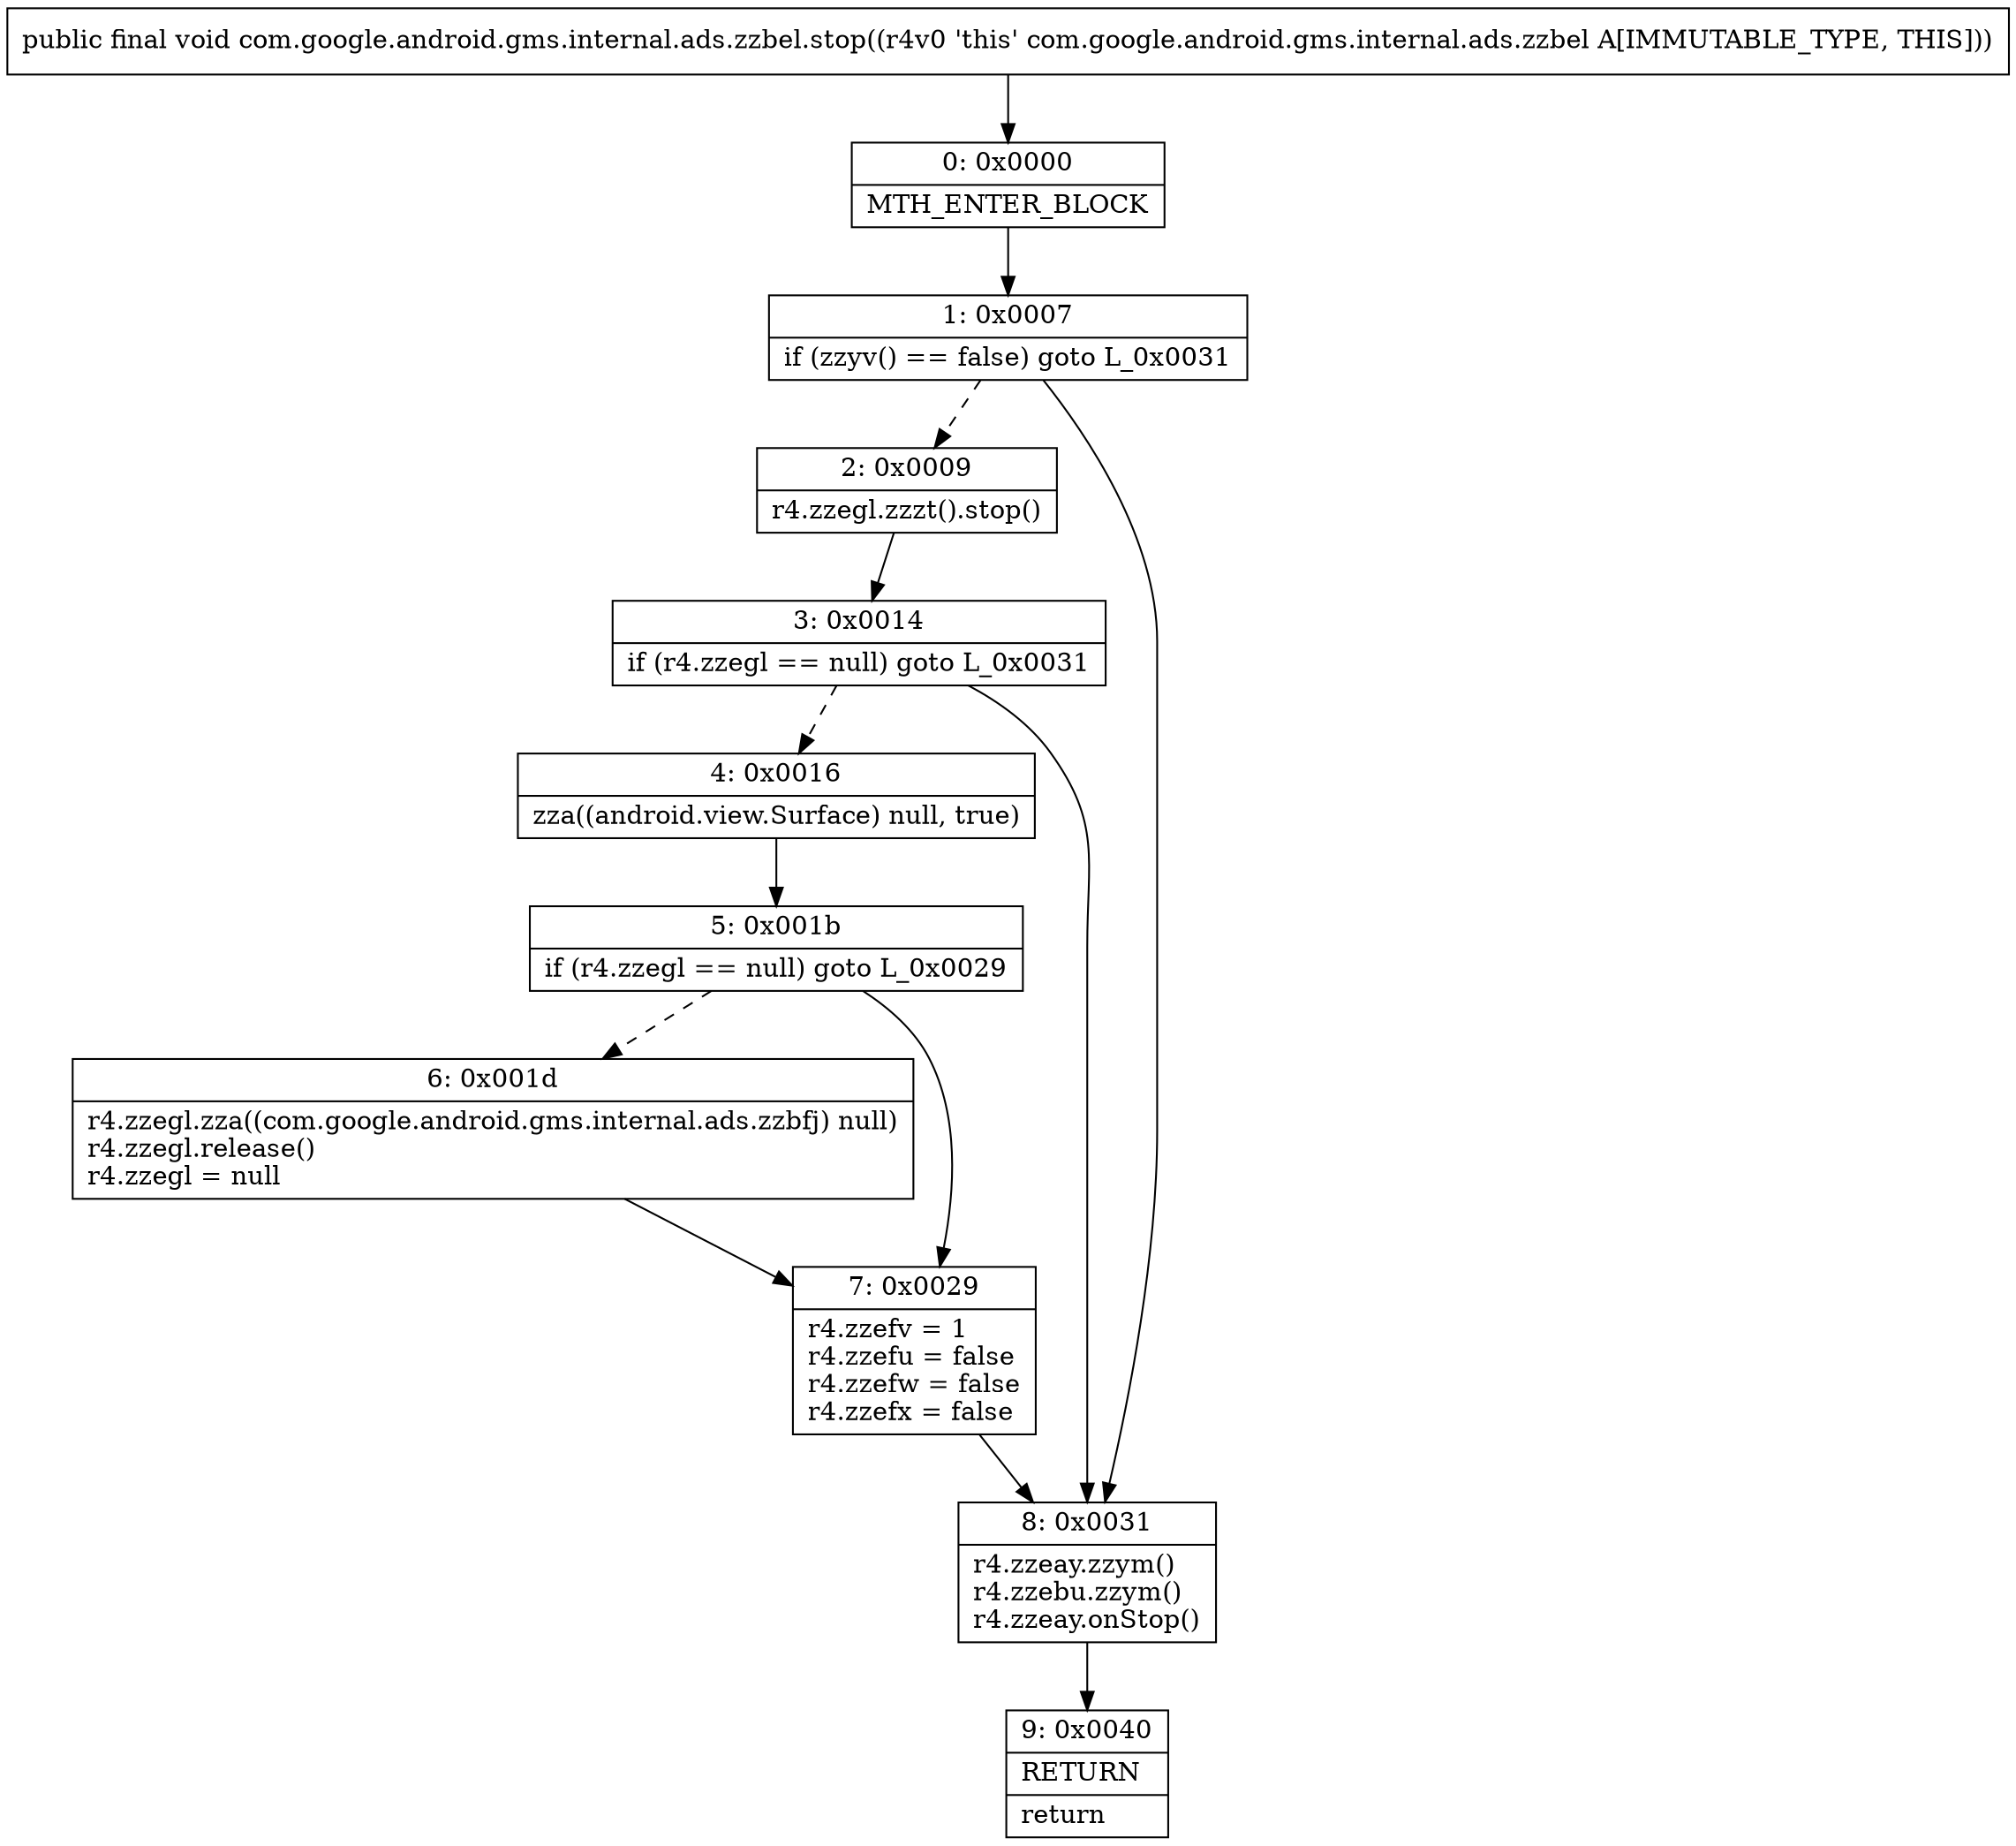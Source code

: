 digraph "CFG forcom.google.android.gms.internal.ads.zzbel.stop()V" {
Node_0 [shape=record,label="{0\:\ 0x0000|MTH_ENTER_BLOCK\l}"];
Node_1 [shape=record,label="{1\:\ 0x0007|if (zzyv() == false) goto L_0x0031\l}"];
Node_2 [shape=record,label="{2\:\ 0x0009|r4.zzegl.zzzt().stop()\l}"];
Node_3 [shape=record,label="{3\:\ 0x0014|if (r4.zzegl == null) goto L_0x0031\l}"];
Node_4 [shape=record,label="{4\:\ 0x0016|zza((android.view.Surface) null, true)\l}"];
Node_5 [shape=record,label="{5\:\ 0x001b|if (r4.zzegl == null) goto L_0x0029\l}"];
Node_6 [shape=record,label="{6\:\ 0x001d|r4.zzegl.zza((com.google.android.gms.internal.ads.zzbfj) null)\lr4.zzegl.release()\lr4.zzegl = null\l}"];
Node_7 [shape=record,label="{7\:\ 0x0029|r4.zzefv = 1\lr4.zzefu = false\lr4.zzefw = false\lr4.zzefx = false\l}"];
Node_8 [shape=record,label="{8\:\ 0x0031|r4.zzeay.zzym()\lr4.zzebu.zzym()\lr4.zzeay.onStop()\l}"];
Node_9 [shape=record,label="{9\:\ 0x0040|RETURN\l|return\l}"];
MethodNode[shape=record,label="{public final void com.google.android.gms.internal.ads.zzbel.stop((r4v0 'this' com.google.android.gms.internal.ads.zzbel A[IMMUTABLE_TYPE, THIS])) }"];
MethodNode -> Node_0;
Node_0 -> Node_1;
Node_1 -> Node_2[style=dashed];
Node_1 -> Node_8;
Node_2 -> Node_3;
Node_3 -> Node_4[style=dashed];
Node_3 -> Node_8;
Node_4 -> Node_5;
Node_5 -> Node_6[style=dashed];
Node_5 -> Node_7;
Node_6 -> Node_7;
Node_7 -> Node_8;
Node_8 -> Node_9;
}

